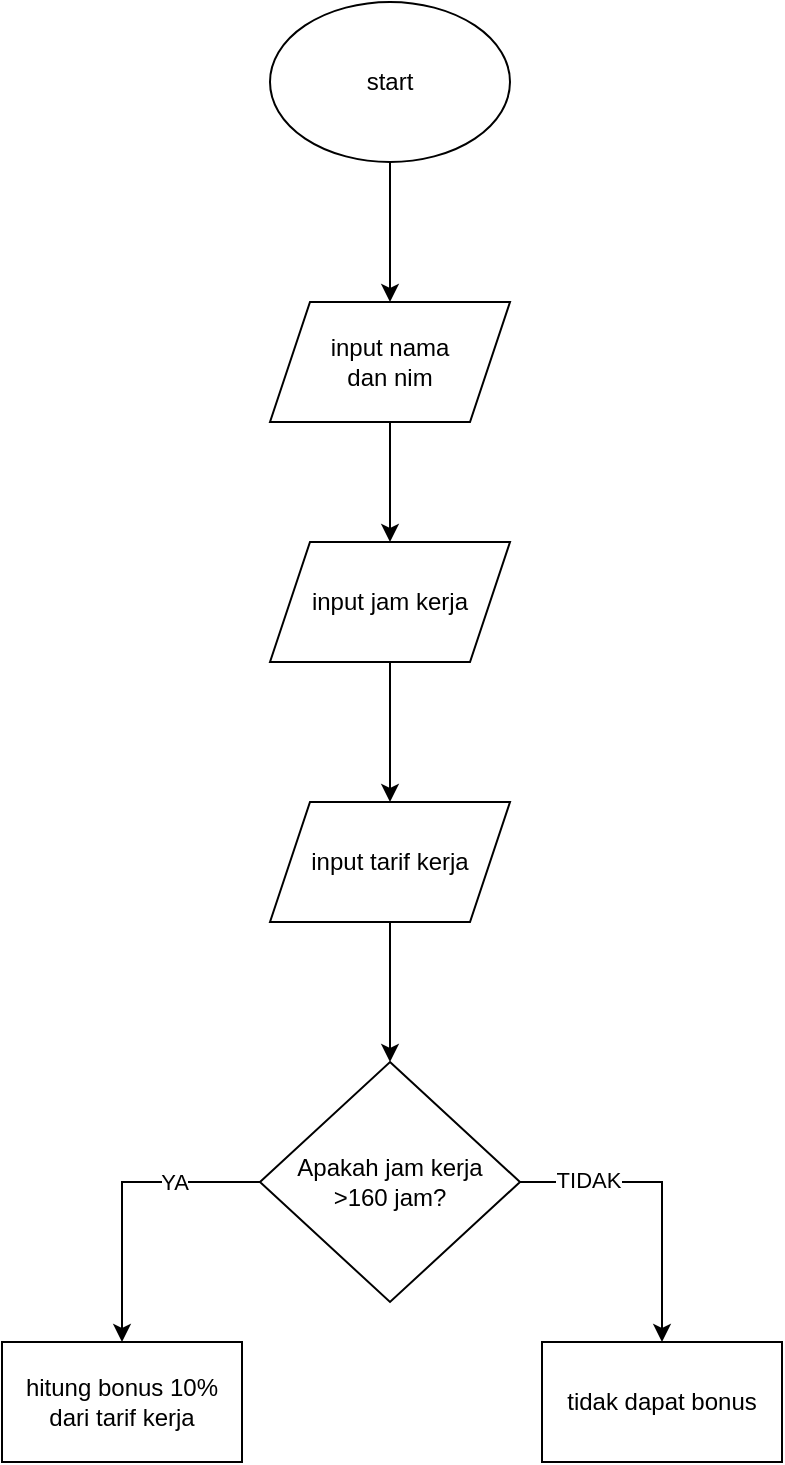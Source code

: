 <mxfile version="24.7.16">
  <diagram name="Halaman-1" id="07tKQwv7pC_PTj2mHfln">
    <mxGraphModel dx="654" dy="538" grid="1" gridSize="10" guides="1" tooltips="1" connect="1" arrows="1" fold="1" page="1" pageScale="1" pageWidth="827" pageHeight="1169" math="0" shadow="0">
      <root>
        <mxCell id="0" />
        <mxCell id="1" parent="0" />
        <mxCell id="P7x8ihLo9SLnNOzxiVw5-4" value="" style="edgeStyle=orthogonalEdgeStyle;rounded=0;orthogonalLoop=1;jettySize=auto;html=1;" edge="1" parent="1" source="P7x8ihLo9SLnNOzxiVw5-1" target="P7x8ihLo9SLnNOzxiVw5-2">
          <mxGeometry relative="1" as="geometry" />
        </mxCell>
        <mxCell id="P7x8ihLo9SLnNOzxiVw5-1" value="start" style="ellipse;whiteSpace=wrap;html=1;" vertex="1" parent="1">
          <mxGeometry x="354" y="40" width="120" height="80" as="geometry" />
        </mxCell>
        <mxCell id="P7x8ihLo9SLnNOzxiVw5-6" value="" style="edgeStyle=orthogonalEdgeStyle;rounded=0;orthogonalLoop=1;jettySize=auto;html=1;" edge="1" parent="1" source="P7x8ihLo9SLnNOzxiVw5-2" target="P7x8ihLo9SLnNOzxiVw5-5">
          <mxGeometry relative="1" as="geometry" />
        </mxCell>
        <mxCell id="P7x8ihLo9SLnNOzxiVw5-2" value="input nama&lt;div&gt;dan nim&lt;/div&gt;" style="shape=parallelogram;perimeter=parallelogramPerimeter;whiteSpace=wrap;html=1;fixedSize=1;" vertex="1" parent="1">
          <mxGeometry x="354" y="190" width="120" height="60" as="geometry" />
        </mxCell>
        <mxCell id="P7x8ihLo9SLnNOzxiVw5-9" value="" style="edgeStyle=orthogonalEdgeStyle;rounded=0;orthogonalLoop=1;jettySize=auto;html=1;" edge="1" parent="1" source="P7x8ihLo9SLnNOzxiVw5-5" target="P7x8ihLo9SLnNOzxiVw5-8">
          <mxGeometry relative="1" as="geometry" />
        </mxCell>
        <mxCell id="P7x8ihLo9SLnNOzxiVw5-5" value="input jam kerja" style="shape=parallelogram;perimeter=parallelogramPerimeter;whiteSpace=wrap;html=1;fixedSize=1;" vertex="1" parent="1">
          <mxGeometry x="354" y="310" width="120" height="60" as="geometry" />
        </mxCell>
        <mxCell id="P7x8ihLo9SLnNOzxiVw5-11" value="" style="edgeStyle=orthogonalEdgeStyle;rounded=0;orthogonalLoop=1;jettySize=auto;html=1;" edge="1" parent="1" source="P7x8ihLo9SLnNOzxiVw5-8" target="P7x8ihLo9SLnNOzxiVw5-10">
          <mxGeometry relative="1" as="geometry" />
        </mxCell>
        <mxCell id="P7x8ihLo9SLnNOzxiVw5-8" value="input tarif kerja" style="shape=parallelogram;perimeter=parallelogramPerimeter;whiteSpace=wrap;html=1;fixedSize=1;" vertex="1" parent="1">
          <mxGeometry x="354" y="440" width="120" height="60" as="geometry" />
        </mxCell>
        <mxCell id="P7x8ihLo9SLnNOzxiVw5-13" style="edgeStyle=orthogonalEdgeStyle;rounded=0;orthogonalLoop=1;jettySize=auto;html=1;exitX=0;exitY=0.5;exitDx=0;exitDy=0;entryX=0.5;entryY=0;entryDx=0;entryDy=0;" edge="1" parent="1" source="P7x8ihLo9SLnNOzxiVw5-10" target="P7x8ihLo9SLnNOzxiVw5-12">
          <mxGeometry relative="1" as="geometry" />
        </mxCell>
        <mxCell id="P7x8ihLo9SLnNOzxiVw5-14" value="YA" style="edgeLabel;html=1;align=center;verticalAlign=middle;resizable=0;points=[];" vertex="1" connectable="0" parent="P7x8ihLo9SLnNOzxiVw5-13">
          <mxGeometry x="-0.415" relative="1" as="geometry">
            <mxPoint as="offset" />
          </mxGeometry>
        </mxCell>
        <mxCell id="P7x8ihLo9SLnNOzxiVw5-16" style="edgeStyle=orthogonalEdgeStyle;rounded=0;orthogonalLoop=1;jettySize=auto;html=1;exitX=1;exitY=0.5;exitDx=0;exitDy=0;entryX=0.5;entryY=0;entryDx=0;entryDy=0;" edge="1" parent="1" source="P7x8ihLo9SLnNOzxiVw5-10" target="P7x8ihLo9SLnNOzxiVw5-15">
          <mxGeometry relative="1" as="geometry" />
        </mxCell>
        <mxCell id="P7x8ihLo9SLnNOzxiVw5-18" value="TIDAK" style="edgeLabel;html=1;align=center;verticalAlign=middle;resizable=0;points=[];" vertex="1" connectable="0" parent="P7x8ihLo9SLnNOzxiVw5-16">
          <mxGeometry x="-0.558" y="1" relative="1" as="geometry">
            <mxPoint as="offset" />
          </mxGeometry>
        </mxCell>
        <mxCell id="P7x8ihLo9SLnNOzxiVw5-10" value="Apakah jam kerja&lt;div&gt;&amp;gt;160 jam?&lt;/div&gt;" style="rhombus;whiteSpace=wrap;html=1;" vertex="1" parent="1">
          <mxGeometry x="349" y="570" width="130" height="120" as="geometry" />
        </mxCell>
        <mxCell id="P7x8ihLo9SLnNOzxiVw5-12" value="hitung bonus 10%&lt;div&gt;dari tarif kerja&lt;/div&gt;" style="rounded=0;whiteSpace=wrap;html=1;" vertex="1" parent="1">
          <mxGeometry x="220" y="710" width="120" height="60" as="geometry" />
        </mxCell>
        <mxCell id="P7x8ihLo9SLnNOzxiVw5-15" value="tidak dapat bonus" style="rounded=0;whiteSpace=wrap;html=1;" vertex="1" parent="1">
          <mxGeometry x="490" y="710" width="120" height="60" as="geometry" />
        </mxCell>
      </root>
    </mxGraphModel>
  </diagram>
</mxfile>
